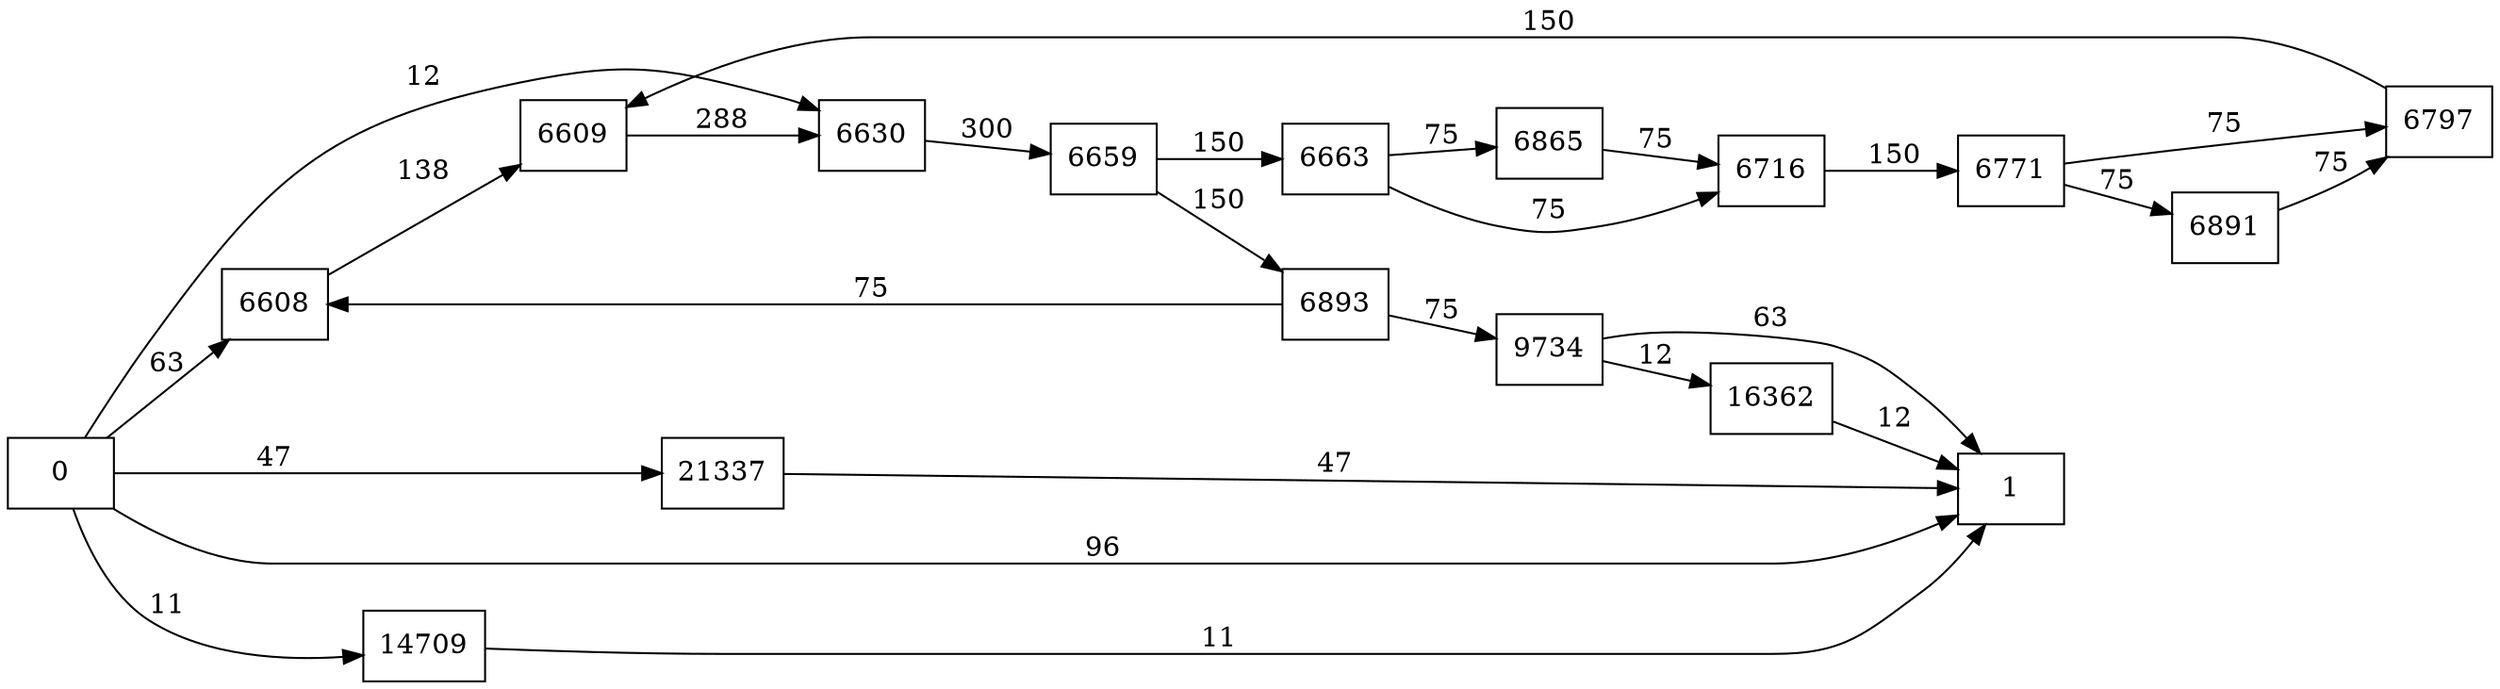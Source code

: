 digraph {
	graph [rankdir=LR]
	node [shape=rectangle]
	6608 -> 6609 [label=138]
	6609 -> 6630 [label=288]
	6630 -> 6659 [label=300]
	6659 -> 6663 [label=150]
	6659 -> 6893 [label=150]
	6663 -> 6716 [label=75]
	6663 -> 6865 [label=75]
	6716 -> 6771 [label=150]
	6771 -> 6797 [label=75]
	6771 -> 6891 [label=75]
	6797 -> 6609 [label=150]
	6865 -> 6716 [label=75]
	6891 -> 6797 [label=75]
	6893 -> 6608 [label=75]
	6893 -> 9734 [label=75]
	9734 -> 1 [label=63]
	9734 -> 16362 [label=12]
	14709 -> 1 [label=11]
	16362 -> 1 [label=12]
	21337 -> 1 [label=47]
	0 -> 6630 [label=12]
	0 -> 1 [label=96]
	0 -> 6608 [label=63]
	0 -> 14709 [label=11]
	0 -> 21337 [label=47]
}

